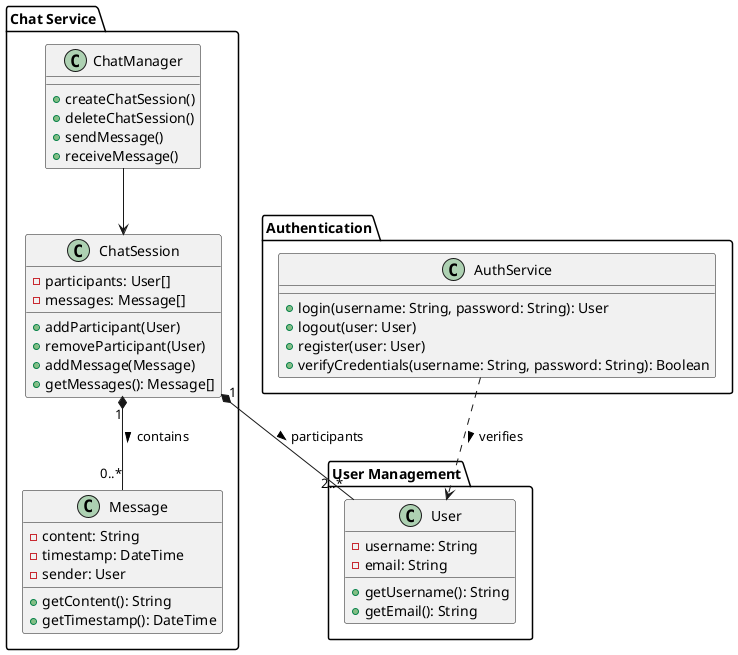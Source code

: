 @startuml ChatSystem

package "Chat Service" {
    class ChatManager {
        +createChatSession()
        +deleteChatSession()
        +sendMessage()
        +receiveMessage()
    }

    class ChatSession {
        -participants: User[]
        -messages: Message[]
        +addParticipant(User)
        +removeParticipant(User)
        +addMessage(Message)
        +getMessages(): Message[]
    }

    class Message {
        -content: String
        -timestamp: DateTime
        -sender: User
        +getContent(): String
        +getTimestamp(): DateTime
    }
}

package "User Management" {
    class User {
        -username: String
        -email: String
        +getUsername(): String
        +getEmail(): String
    }
}

package "Authentication" {
    class AuthService {
        +login(username: String, password: String): User
        +logout(user: User)
        +register(user: User)
        +verifyCredentials(username: String, password: String): Boolean
    }
}

ChatManager --> ChatSession
ChatSession "1" *-- "0..*" Message : contains >
ChatSession "1" *-- "2..*" User : participants >
AuthService ..> User : verifies >

@enduml
